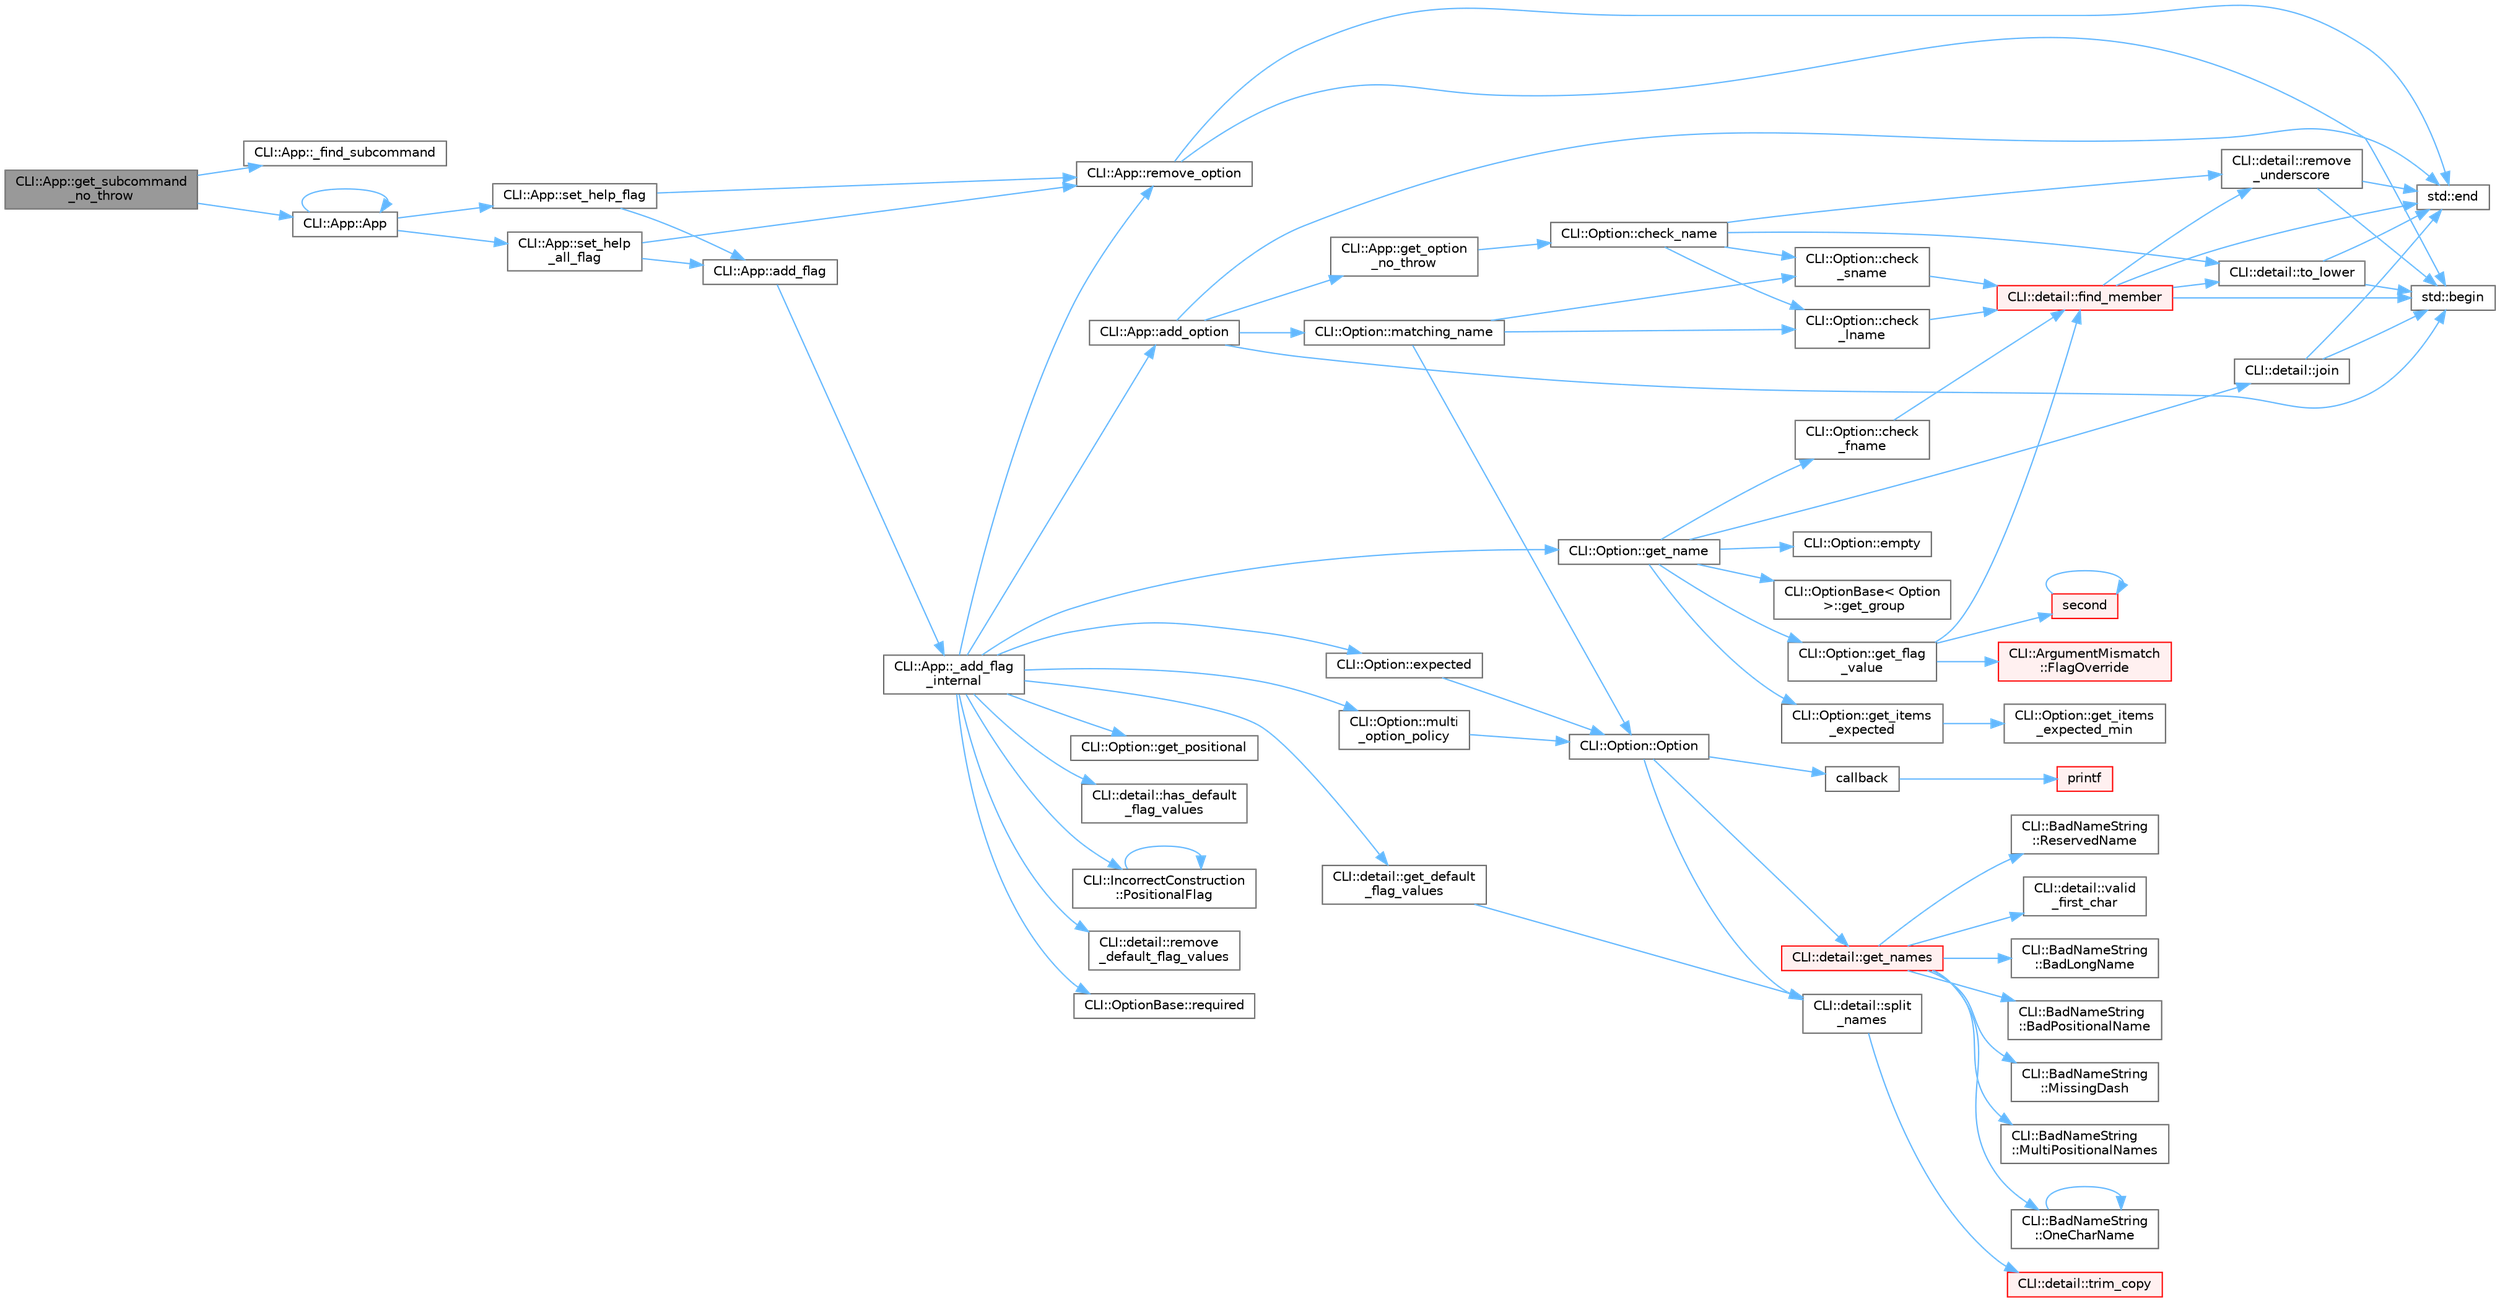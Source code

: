 digraph "CLI::App::get_subcommand_no_throw"
{
 // LATEX_PDF_SIZE
  bgcolor="transparent";
  edge [fontname=Helvetica,fontsize=10,labelfontname=Helvetica,labelfontsize=10];
  node [fontname=Helvetica,fontsize=10,shape=box,height=0.2,width=0.4];
  rankdir="LR";
  Node1 [id="Node000001",label="CLI::App::get_subcommand\l_no_throw",height=0.2,width=0.4,color="gray40", fillcolor="grey60", style="filled", fontcolor="black",tooltip=" "];
  Node1 -> Node2 [id="edge77_Node000001_Node000002",color="steelblue1",style="solid",tooltip=" "];
  Node2 [id="Node000002",label="CLI::App::_find_subcommand",height=0.2,width=0.4,color="grey40", fillcolor="white", style="filled",URL="$class_c_l_i_1_1_app.html#aeda475fb3f6725f7fde889fd4c77c942",tooltip=" "];
  Node1 -> Node3 [id="edge78_Node000001_Node000003",color="steelblue1",style="solid",tooltip=" "];
  Node3 [id="Node000003",label="CLI::App::App",height=0.2,width=0.4,color="grey40", fillcolor="white", style="filled",URL="$class_c_l_i_1_1_app.html#a8f5ebc36dcdff351cce50e3d3b89974f",tooltip="Special private constructor for subcommand"];
  Node3 -> Node3 [id="edge79_Node000003_Node000003",color="steelblue1",style="solid",tooltip=" "];
  Node3 -> Node4 [id="edge80_Node000003_Node000004",color="steelblue1",style="solid",tooltip=" "];
  Node4 [id="Node000004",label="CLI::App::set_help\l_all_flag",height=0.2,width=0.4,color="grey40", fillcolor="white", style="filled",URL="$class_c_l_i_1_1_app.html#af73694f6a3cc42e29e7274b77fdb5720",tooltip="Set a help all flag, replaced the existing one if present"];
  Node4 -> Node5 [id="edge81_Node000004_Node000005",color="steelblue1",style="solid",tooltip=" "];
  Node5 [id="Node000005",label="CLI::App::add_flag",height=0.2,width=0.4,color="grey40", fillcolor="white", style="filled",URL="$class_c_l_i_1_1_app.html#a5fef22317a182fa5db1d7b1af4c89c68",tooltip="Add a flag with no description or variable assignment"];
  Node5 -> Node6 [id="edge82_Node000005_Node000006",color="steelblue1",style="solid",tooltip=" "];
  Node6 [id="Node000006",label="CLI::App::_add_flag\l_internal",height=0.2,width=0.4,color="grey40", fillcolor="white", style="filled",URL="$class_c_l_i_1_1_app.html#ac09345525410ce482948265f16f72cdf",tooltip="Internal function for adding a flag"];
  Node6 -> Node7 [id="edge83_Node000006_Node000007",color="steelblue1",style="solid",tooltip=" "];
  Node7 [id="Node000007",label="CLI::App::add_option",height=0.2,width=0.4,color="grey40", fillcolor="white", style="filled",URL="$class_c_l_i_1_1_app.html#adb68306d25a26400399d11efe7211dc4",tooltip=" "];
  Node7 -> Node8 [id="edge84_Node000007_Node000008",color="steelblue1",style="solid",tooltip=" "];
  Node8 [id="Node000008",label="std::begin",height=0.2,width=0.4,color="grey40", fillcolor="white", style="filled",URL="$namespacestd.html#aec76fc52a775d29bc4058c8e1405045a",tooltip=" "];
  Node7 -> Node9 [id="edge85_Node000007_Node000009",color="steelblue1",style="solid",tooltip=" "];
  Node9 [id="Node000009",label="std::end",height=0.2,width=0.4,color="grey40", fillcolor="white", style="filled",URL="$namespacestd.html#a35f71a4c49ddf38bb590177e3a4b2598",tooltip=" "];
  Node7 -> Node10 [id="edge86_Node000007_Node000010",color="steelblue1",style="solid",tooltip=" "];
  Node10 [id="Node000010",label="CLI::App::get_option\l_no_throw",height=0.2,width=0.4,color="grey40", fillcolor="white", style="filled",URL="$class_c_l_i_1_1_app.html#a029d50d6fdfde25e7f3e94ef2e525ccc",tooltip="Get an option by name (noexcept non-const version)"];
  Node10 -> Node11 [id="edge87_Node000010_Node000011",color="steelblue1",style="solid",tooltip=" "];
  Node11 [id="Node000011",label="CLI::Option::check_name",height=0.2,width=0.4,color="grey40", fillcolor="white", style="filled",URL="$class_c_l_i_1_1_option.html#a1f9eda27ddb1b2d520e29724d550f6a0",tooltip="Check a name. Requires \"-\" or \"--\" for short / long, supports positional name"];
  Node11 -> Node12 [id="edge88_Node000011_Node000012",color="steelblue1",style="solid",tooltip=" "];
  Node12 [id="Node000012",label="CLI::Option::check\l_lname",height=0.2,width=0.4,color="grey40", fillcolor="white", style="filled",URL="$class_c_l_i_1_1_option.html#a6e970efc39aa4984b9bb797d071ce34a",tooltip="Requires \"--\" to be removed from string"];
  Node12 -> Node13 [id="edge89_Node000012_Node000013",color="steelblue1",style="solid",tooltip=" "];
  Node13 [id="Node000013",label="CLI::detail::find_member",height=0.2,width=0.4,color="red", fillcolor="#FFF0F0", style="filled",URL="$namespace_c_l_i_1_1detail.html#ac94be0722dce2c7ff522ebc3fb80e33d",tooltip="Check if a string is a member of a list of strings and optionally ignore case or ignore underscores"];
  Node13 -> Node8 [id="edge90_Node000013_Node000008",color="steelblue1",style="solid",tooltip=" "];
  Node13 -> Node9 [id="edge91_Node000013_Node000009",color="steelblue1",style="solid",tooltip=" "];
  Node13 -> Node17 [id="edge92_Node000013_Node000017",color="steelblue1",style="solid",tooltip=" "];
  Node17 [id="Node000017",label="CLI::detail::remove\l_underscore",height=0.2,width=0.4,color="grey40", fillcolor="white", style="filled",URL="$namespace_c_l_i_1_1detail.html#a5359a7a0e33366a12e15523b100f591a",tooltip="remove underscores from a string"];
  Node17 -> Node8 [id="edge93_Node000017_Node000008",color="steelblue1",style="solid",tooltip=" "];
  Node17 -> Node9 [id="edge94_Node000017_Node000009",color="steelblue1",style="solid",tooltip=" "];
  Node13 -> Node15 [id="edge95_Node000013_Node000015",color="steelblue1",style="solid",tooltip=" "];
  Node15 [id="Node000015",label="CLI::detail::to_lower",height=0.2,width=0.4,color="grey40", fillcolor="white", style="filled",URL="$namespace_c_l_i_1_1detail.html#ae83709ec148057ec53df4383645727e9",tooltip="Return a lower case version of a string"];
  Node15 -> Node8 [id="edge96_Node000015_Node000008",color="steelblue1",style="solid",tooltip=" "];
  Node15 -> Node9 [id="edge97_Node000015_Node000009",color="steelblue1",style="solid",tooltip=" "];
  Node11 -> Node18 [id="edge98_Node000011_Node000018",color="steelblue1",style="solid",tooltip=" "];
  Node18 [id="Node000018",label="CLI::Option::check\l_sname",height=0.2,width=0.4,color="grey40", fillcolor="white", style="filled",URL="$class_c_l_i_1_1_option.html#a46e7395f6a8a720e4305aea2edb4aa7b",tooltip="Requires \"-\" to be removed from string"];
  Node18 -> Node13 [id="edge99_Node000018_Node000013",color="steelblue1",style="solid",tooltip=" "];
  Node11 -> Node17 [id="edge100_Node000011_Node000017",color="steelblue1",style="solid",tooltip=" "];
  Node11 -> Node15 [id="edge101_Node000011_Node000015",color="steelblue1",style="solid",tooltip=" "];
  Node7 -> Node19 [id="edge102_Node000007_Node000019",color="steelblue1",style="solid",tooltip=" "];
  Node19 [id="Node000019",label="CLI::Option::matching_name",height=0.2,width=0.4,color="grey40", fillcolor="white", style="filled",URL="$class_c_l_i_1_1_option.html#a67b1e51f9f873b265dac8122746fc2d7",tooltip="If options share any of the same names, find it"];
  Node19 -> Node12 [id="edge103_Node000019_Node000012",color="steelblue1",style="solid",tooltip=" "];
  Node19 -> Node18 [id="edge104_Node000019_Node000018",color="steelblue1",style="solid",tooltip=" "];
  Node19 -> Node20 [id="edge105_Node000019_Node000020",color="steelblue1",style="solid",tooltip=" "];
  Node20 [id="Node000020",label="CLI::Option::Option",height=0.2,width=0.4,color="grey40", fillcolor="white", style="filled",URL="$class_c_l_i_1_1_option.html#a577e99d3ea33598b4dc3605f544d14fc",tooltip="Making an option by hand is not defined, it must be made by the App class"];
  Node20 -> Node21 [id="edge106_Node000020_Node000021",color="steelblue1",style="solid",tooltip=" "];
  Node21 [id="Node000021",label="callback",height=0.2,width=0.4,color="grey40", fillcolor="white", style="filled",URL="$external_2spine-runtimes_2spine-sfml_2c_2example_2main_8cpp.html#a2f27b7fc84a39cace84d90f62a8d4c8e",tooltip=" "];
  Node21 -> Node22 [id="edge107_Node000021_Node000022",color="steelblue1",style="solid",tooltip=" "];
  Node22 [id="Node000022",label="printf",height=0.2,width=0.4,color="red", fillcolor="#FFF0F0", style="filled",URL="$printf_8h.html#aee3ed3a831f25f07e7be3919fff2203a",tooltip=" "];
  Node20 -> Node53 [id="edge108_Node000020_Node000053",color="steelblue1",style="solid",tooltip=" "];
  Node53 [id="Node000053",label="CLI::detail::get_names",height=0.2,width=0.4,color="red", fillcolor="#FFF0F0", style="filled",URL="$namespace_c_l_i_1_1detail.html#a6c9c870c5f7cd261e7363cb862634a3a",tooltip="Get a vector of short names, one of long names, and a single name"];
  Node53 -> Node54 [id="edge109_Node000053_Node000054",color="steelblue1",style="solid",tooltip=" "];
  Node54 [id="Node000054",label="CLI::BadNameString\l::BadLongName",height=0.2,width=0.4,color="grey40", fillcolor="white", style="filled",URL="$class_c_l_i_1_1_bad_name_string.html#a4c84dfdba8d943ad494daead50c9097d",tooltip=" "];
  Node53 -> Node55 [id="edge110_Node000053_Node000055",color="steelblue1",style="solid",tooltip=" "];
  Node55 [id="Node000055",label="CLI::BadNameString\l::BadPositionalName",height=0.2,width=0.4,color="grey40", fillcolor="white", style="filled",URL="$class_c_l_i_1_1_bad_name_string.html#a6dd4927b244bb94d306c805f87f47e4b",tooltip=" "];
  Node53 -> Node56 [id="edge111_Node000053_Node000056",color="steelblue1",style="solid",tooltip=" "];
  Node56 [id="Node000056",label="CLI::BadNameString\l::MissingDash",height=0.2,width=0.4,color="grey40", fillcolor="white", style="filled",URL="$class_c_l_i_1_1_bad_name_string.html#a17d7fdda9def1c79a9b86d04cfd35f75",tooltip=" "];
  Node53 -> Node57 [id="edge112_Node000053_Node000057",color="steelblue1",style="solid",tooltip=" "];
  Node57 [id="Node000057",label="CLI::BadNameString\l::MultiPositionalNames",height=0.2,width=0.4,color="grey40", fillcolor="white", style="filled",URL="$class_c_l_i_1_1_bad_name_string.html#ac798ab322c49c3f922e325d269070c38",tooltip=" "];
  Node53 -> Node58 [id="edge113_Node000053_Node000058",color="steelblue1",style="solid",tooltip=" "];
  Node58 [id="Node000058",label="CLI::BadNameString\l::OneCharName",height=0.2,width=0.4,color="grey40", fillcolor="white", style="filled",URL="$class_c_l_i_1_1_bad_name_string.html#a5c63c850d783ad2b132085266269bcdc",tooltip=" "];
  Node58 -> Node58 [id="edge114_Node000058_Node000058",color="steelblue1",style="solid",tooltip=" "];
  Node53 -> Node59 [id="edge115_Node000053_Node000059",color="steelblue1",style="solid",tooltip=" "];
  Node59 [id="Node000059",label="CLI::BadNameString\l::ReservedName",height=0.2,width=0.4,color="grey40", fillcolor="white", style="filled",URL="$class_c_l_i_1_1_bad_name_string.html#aa0fef0fbc4ab0a29a839eb98e2ee6740",tooltip=" "];
  Node53 -> Node60 [id="edge116_Node000053_Node000060",color="steelblue1",style="solid",tooltip=" "];
  Node60 [id="Node000060",label="CLI::detail::valid\l_first_char",height=0.2,width=0.4,color="grey40", fillcolor="white", style="filled",URL="$namespace_c_l_i_1_1detail.html#a3a05d1129df69e88135e178137b1fd89",tooltip=" "];
  Node20 -> Node64 [id="edge117_Node000020_Node000064",color="steelblue1",style="solid",tooltip=" "];
  Node64 [id="Node000064",label="CLI::detail::split\l_names",height=0.2,width=0.4,color="grey40", fillcolor="white", style="filled",URL="$namespace_c_l_i_1_1detail.html#ac8a8403ca4cfb40e30979111083c0c1c",tooltip=" "];
  Node64 -> Node65 [id="edge118_Node000064_Node000065",color="steelblue1",style="solid",tooltip=" "];
  Node65 [id="Node000065",label="CLI::detail::trim_copy",height=0.2,width=0.4,color="red", fillcolor="#FFF0F0", style="filled",URL="$namespace_c_l_i_1_1detail.html#a5c7b00a328b3b2da564794081646c251",tooltip="Make a copy of the string and then trim it"];
  Node6 -> Node69 [id="edge119_Node000006_Node000069",color="steelblue1",style="solid",tooltip=" "];
  Node69 [id="Node000069",label="CLI::Option::expected",height=0.2,width=0.4,color="grey40", fillcolor="white", style="filled",URL="$class_c_l_i_1_1_option.html#a0b7cf6e62c1800a53ad314772eef6ed1",tooltip="Set the number of expected arguments"];
  Node69 -> Node20 [id="edge120_Node000069_Node000020",color="steelblue1",style="solid",tooltip=" "];
  Node6 -> Node70 [id="edge121_Node000006_Node000070",color="steelblue1",style="solid",tooltip=" "];
  Node70 [id="Node000070",label="CLI::detail::get_default\l_flag_values",height=0.2,width=0.4,color="grey40", fillcolor="white", style="filled",URL="$namespace_c_l_i_1_1detail.html#a01343c353c26ada5379fb84cbd3b01c8",tooltip="extract default flag values either {def} or starting with a !"];
  Node70 -> Node64 [id="edge122_Node000070_Node000064",color="steelblue1",style="solid",tooltip=" "];
  Node6 -> Node71 [id="edge123_Node000006_Node000071",color="steelblue1",style="solid",tooltip=" "];
  Node71 [id="Node000071",label="CLI::Option::get_name",height=0.2,width=0.4,color="grey40", fillcolor="white", style="filled",URL="$class_c_l_i_1_1_option.html#a47e135d5198fd9df5b481091d2538b60",tooltip="Gets a comma separated list of names. Will include / prefer the positional name if positional is true..."];
  Node71 -> Node72 [id="edge124_Node000071_Node000072",color="steelblue1",style="solid",tooltip=" "];
  Node72 [id="Node000072",label="CLI::Option::check\l_fname",height=0.2,width=0.4,color="grey40", fillcolor="white", style="filled",URL="$class_c_l_i_1_1_option.html#a331870cf4db8893cac3af126aac487a8",tooltip="Requires \"--\" to be removed from string"];
  Node72 -> Node13 [id="edge125_Node000072_Node000013",color="steelblue1",style="solid",tooltip=" "];
  Node71 -> Node73 [id="edge126_Node000071_Node000073",color="steelblue1",style="solid",tooltip=" "];
  Node73 [id="Node000073",label="CLI::Option::empty",height=0.2,width=0.4,color="grey40", fillcolor="white", style="filled",URL="$class_c_l_i_1_1_option.html#ab9d324306095b7af93bc09812f5b4dec",tooltip="True if the option was not passed"];
  Node71 -> Node74 [id="edge127_Node000071_Node000074",color="steelblue1",style="solid",tooltip=" "];
  Node74 [id="Node000074",label="CLI::Option::get_flag\l_value",height=0.2,width=0.4,color="grey40", fillcolor="white", style="filled",URL="$class_c_l_i_1_1_option.html#aa006173c1a09b0ed01bff4b305b042ca",tooltip=" "];
  Node74 -> Node13 [id="edge128_Node000074_Node000013",color="steelblue1",style="solid",tooltip=" "];
  Node74 -> Node75 [id="edge129_Node000074_Node000075",color="steelblue1",style="solid",tooltip=" "];
  Node75 [id="Node000075",label="CLI::ArgumentMismatch\l::FlagOverride",height=0.2,width=0.4,color="red", fillcolor="#FFF0F0", style="filled",URL="$class_c_l_i_1_1_argument_mismatch.html#af40fccb119664c7c5025bba76fb2d7e2",tooltip=" "];
  Node74 -> Node79 [id="edge130_Node000074_Node000079",color="steelblue1",style="solid",tooltip=" "];
  Node79 [id="Node000079",label="second",height=0.2,width=0.4,color="red", fillcolor="#FFF0F0", style="filled",URL="$second___n_o_n_e_8f.html#ae9f971a8b343bd2fcb85c3b16da97f10",tooltip="SECOND returns nothing"];
  Node79 -> Node79 [id="edge131_Node000079_Node000079",color="steelblue1",style="solid",tooltip=" "];
  Node71 -> Node80 [id="edge132_Node000071_Node000080",color="steelblue1",style="solid",tooltip=" "];
  Node80 [id="Node000080",label="CLI::OptionBase\< Option\l \>::get_group",height=0.2,width=0.4,color="grey40", fillcolor="white", style="filled",URL="$class_c_l_i_1_1_option_base.html#aeb86193da05c10a12814ce45d2d16e0d",tooltip=" "];
  Node71 -> Node81 [id="edge133_Node000071_Node000081",color="steelblue1",style="solid",tooltip=" "];
  Node81 [id="Node000081",label="CLI::Option::get_items\l_expected",height=0.2,width=0.4,color="grey40", fillcolor="white", style="filled",URL="$class_c_l_i_1_1_option.html#aa12c4f65cf2ac9c58ebe050c46603fc0",tooltip="The total min number of expected string values to be used"];
  Node81 -> Node82 [id="edge134_Node000081_Node000082",color="steelblue1",style="solid",tooltip=" "];
  Node82 [id="Node000082",label="CLI::Option::get_items\l_expected_min",height=0.2,width=0.4,color="grey40", fillcolor="white", style="filled",URL="$class_c_l_i_1_1_option.html#a65f68eaa288d2608560ae87f3c36f6fa",tooltip="The total min number of expected string values to be used"];
  Node71 -> Node83 [id="edge135_Node000071_Node000083",color="steelblue1",style="solid",tooltip=" "];
  Node83 [id="Node000083",label="CLI::detail::join",height=0.2,width=0.4,color="grey40", fillcolor="white", style="filled",URL="$namespace_c_l_i_1_1detail.html#ab351f13ec104e2cba19ec6baf4a552f6",tooltip="Simple function to join a string"];
  Node83 -> Node8 [id="edge136_Node000083_Node000008",color="steelblue1",style="solid",tooltip=" "];
  Node83 -> Node9 [id="edge137_Node000083_Node000009",color="steelblue1",style="solid",tooltip=" "];
  Node6 -> Node84 [id="edge138_Node000006_Node000084",color="steelblue1",style="solid",tooltip=" "];
  Node84 [id="Node000084",label="CLI::Option::get_positional",height=0.2,width=0.4,color="grey40", fillcolor="white", style="filled",URL="$class_c_l_i_1_1_option.html#a0f23a3a1ed7c5a47585117a4c9f27120",tooltip="True if the argument can be given directly"];
  Node6 -> Node85 [id="edge139_Node000006_Node000085",color="steelblue1",style="solid",tooltip=" "];
  Node85 [id="Node000085",label="CLI::detail::has_default\l_flag_values",height=0.2,width=0.4,color="grey40", fillcolor="white", style="filled",URL="$namespace_c_l_i_1_1detail.html#ae89da9fa11d234a8bf504d6ec85133cc",tooltip="check if the flag definitions has possible false flags"];
  Node6 -> Node86 [id="edge140_Node000006_Node000086",color="steelblue1",style="solid",tooltip=" "];
  Node86 [id="Node000086",label="CLI::Option::multi\l_option_policy",height=0.2,width=0.4,color="grey40", fillcolor="white", style="filled",URL="$class_c_l_i_1_1_option.html#a849a0cf07784e81b514761722a0d9efc",tooltip="Take the last argument if given multiple times (or another policy)"];
  Node86 -> Node20 [id="edge141_Node000086_Node000020",color="steelblue1",style="solid",tooltip=" "];
  Node6 -> Node87 [id="edge142_Node000006_Node000087",color="steelblue1",style="solid",tooltip=" "];
  Node87 [id="Node000087",label="CLI::IncorrectConstruction\l::PositionalFlag",height=0.2,width=0.4,color="grey40", fillcolor="white", style="filled",URL="$class_c_l_i_1_1_incorrect_construction.html#a90eef424efd6e5b6cb8874ba2e53ce08",tooltip=" "];
  Node87 -> Node87 [id="edge143_Node000087_Node000087",color="steelblue1",style="solid",tooltip=" "];
  Node6 -> Node88 [id="edge144_Node000006_Node000088",color="steelblue1",style="solid",tooltip=" "];
  Node88 [id="Node000088",label="CLI::detail::remove\l_default_flag_values",height=0.2,width=0.4,color="grey40", fillcolor="white", style="filled",URL="$namespace_c_l_i_1_1detail.html#a35553311017b07811ce81db2f560cb3d",tooltip=" "];
  Node6 -> Node89 [id="edge145_Node000006_Node000089",color="steelblue1",style="solid",tooltip=" "];
  Node89 [id="Node000089",label="CLI::App::remove_option",height=0.2,width=0.4,color="grey40", fillcolor="white", style="filled",URL="$class_c_l_i_1_1_app.html#a8e09991d2a23ae48aff139c8eda5f6c7",tooltip="Removes an option from the App. Takes an option pointer. Returns true if found and removed."];
  Node89 -> Node8 [id="edge146_Node000089_Node000008",color="steelblue1",style="solid",tooltip=" "];
  Node89 -> Node9 [id="edge147_Node000089_Node000009",color="steelblue1",style="solid",tooltip=" "];
  Node6 -> Node90 [id="edge148_Node000006_Node000090",color="steelblue1",style="solid",tooltip=" "];
  Node90 [id="Node000090",label="CLI::OptionBase::required",height=0.2,width=0.4,color="grey40", fillcolor="white", style="filled",URL="$class_c_l_i_1_1_option_base.html#af18d4c8d8c2392b6947db9179110289a",tooltip="Set the option as required"];
  Node4 -> Node89 [id="edge149_Node000004_Node000089",color="steelblue1",style="solid",tooltip=" "];
  Node3 -> Node91 [id="edge150_Node000003_Node000091",color="steelblue1",style="solid",tooltip=" "];
  Node91 [id="Node000091",label="CLI::App::set_help_flag",height=0.2,width=0.4,color="grey40", fillcolor="white", style="filled",URL="$class_c_l_i_1_1_app.html#a0d5c8de603f1911aee549b649c68e083",tooltip="Set a help flag, replace the existing one if present"];
  Node91 -> Node5 [id="edge151_Node000091_Node000005",color="steelblue1",style="solid",tooltip=" "];
  Node91 -> Node89 [id="edge152_Node000091_Node000089",color="steelblue1",style="solid",tooltip=" "];
}

